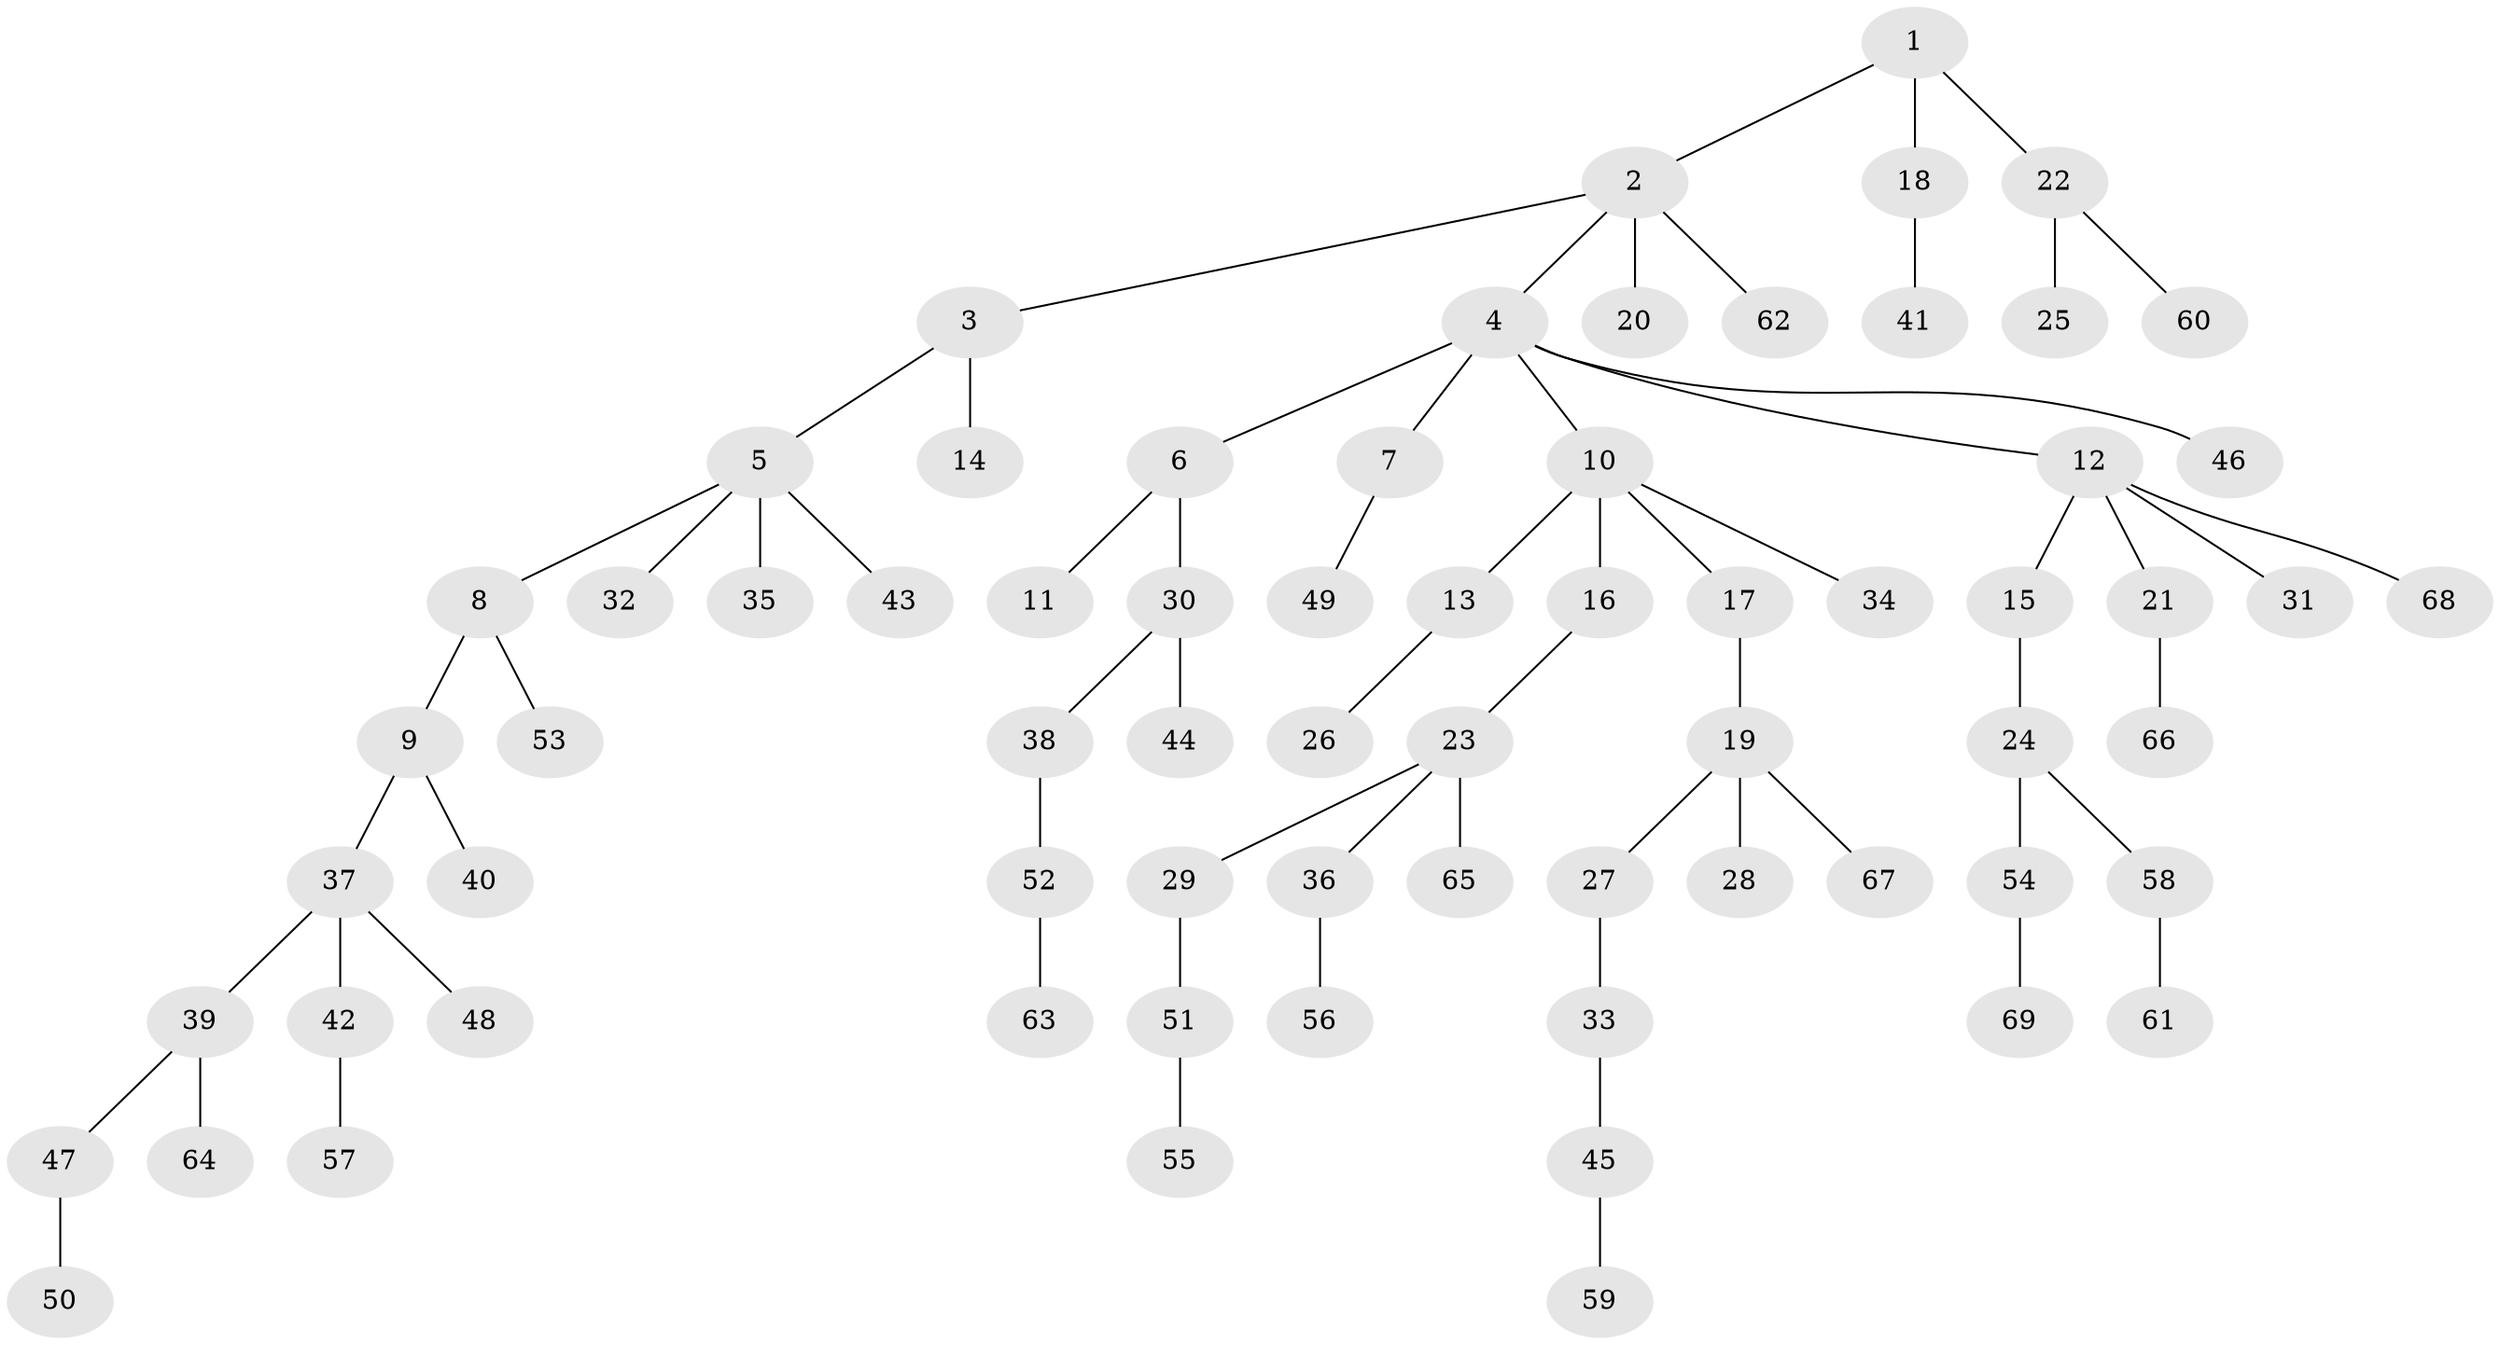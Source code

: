 // coarse degree distribution, {3: 0.11627906976744186, 4: 0.09302325581395349, 2: 0.3488372093023256, 5: 0.023255813953488372, 1: 0.4186046511627907}
// Generated by graph-tools (version 1.1) at 2025/51/03/04/25 22:51:26]
// undirected, 69 vertices, 68 edges
graph export_dot {
  node [color=gray90,style=filled];
  1;
  2;
  3;
  4;
  5;
  6;
  7;
  8;
  9;
  10;
  11;
  12;
  13;
  14;
  15;
  16;
  17;
  18;
  19;
  20;
  21;
  22;
  23;
  24;
  25;
  26;
  27;
  28;
  29;
  30;
  31;
  32;
  33;
  34;
  35;
  36;
  37;
  38;
  39;
  40;
  41;
  42;
  43;
  44;
  45;
  46;
  47;
  48;
  49;
  50;
  51;
  52;
  53;
  54;
  55;
  56;
  57;
  58;
  59;
  60;
  61;
  62;
  63;
  64;
  65;
  66;
  67;
  68;
  69;
  1 -- 2;
  1 -- 18;
  1 -- 22;
  2 -- 3;
  2 -- 4;
  2 -- 20;
  2 -- 62;
  3 -- 5;
  3 -- 14;
  4 -- 6;
  4 -- 7;
  4 -- 10;
  4 -- 12;
  4 -- 46;
  5 -- 8;
  5 -- 32;
  5 -- 35;
  5 -- 43;
  6 -- 11;
  6 -- 30;
  7 -- 49;
  8 -- 9;
  8 -- 53;
  9 -- 37;
  9 -- 40;
  10 -- 13;
  10 -- 16;
  10 -- 17;
  10 -- 34;
  12 -- 15;
  12 -- 21;
  12 -- 31;
  12 -- 68;
  13 -- 26;
  15 -- 24;
  16 -- 23;
  17 -- 19;
  18 -- 41;
  19 -- 27;
  19 -- 28;
  19 -- 67;
  21 -- 66;
  22 -- 25;
  22 -- 60;
  23 -- 29;
  23 -- 36;
  23 -- 65;
  24 -- 54;
  24 -- 58;
  27 -- 33;
  29 -- 51;
  30 -- 38;
  30 -- 44;
  33 -- 45;
  36 -- 56;
  37 -- 39;
  37 -- 42;
  37 -- 48;
  38 -- 52;
  39 -- 47;
  39 -- 64;
  42 -- 57;
  45 -- 59;
  47 -- 50;
  51 -- 55;
  52 -- 63;
  54 -- 69;
  58 -- 61;
}
